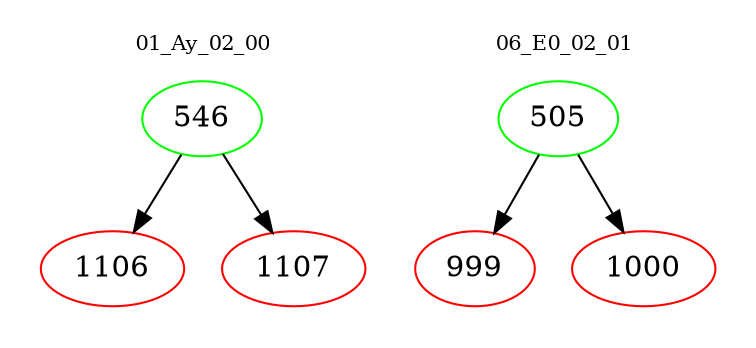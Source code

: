 digraph{
subgraph cluster_0 {
color = white
label = "01_Ay_02_00";
fontsize=10;
T0_546 [label="546", color="green"]
T0_546 -> T0_1106 [color="black"]
T0_1106 [label="1106", color="red"]
T0_546 -> T0_1107 [color="black"]
T0_1107 [label="1107", color="red"]
}
subgraph cluster_1 {
color = white
label = "06_E0_02_01";
fontsize=10;
T1_505 [label="505", color="green"]
T1_505 -> T1_999 [color="black"]
T1_999 [label="999", color="red"]
T1_505 -> T1_1000 [color="black"]
T1_1000 [label="1000", color="red"]
}
}

